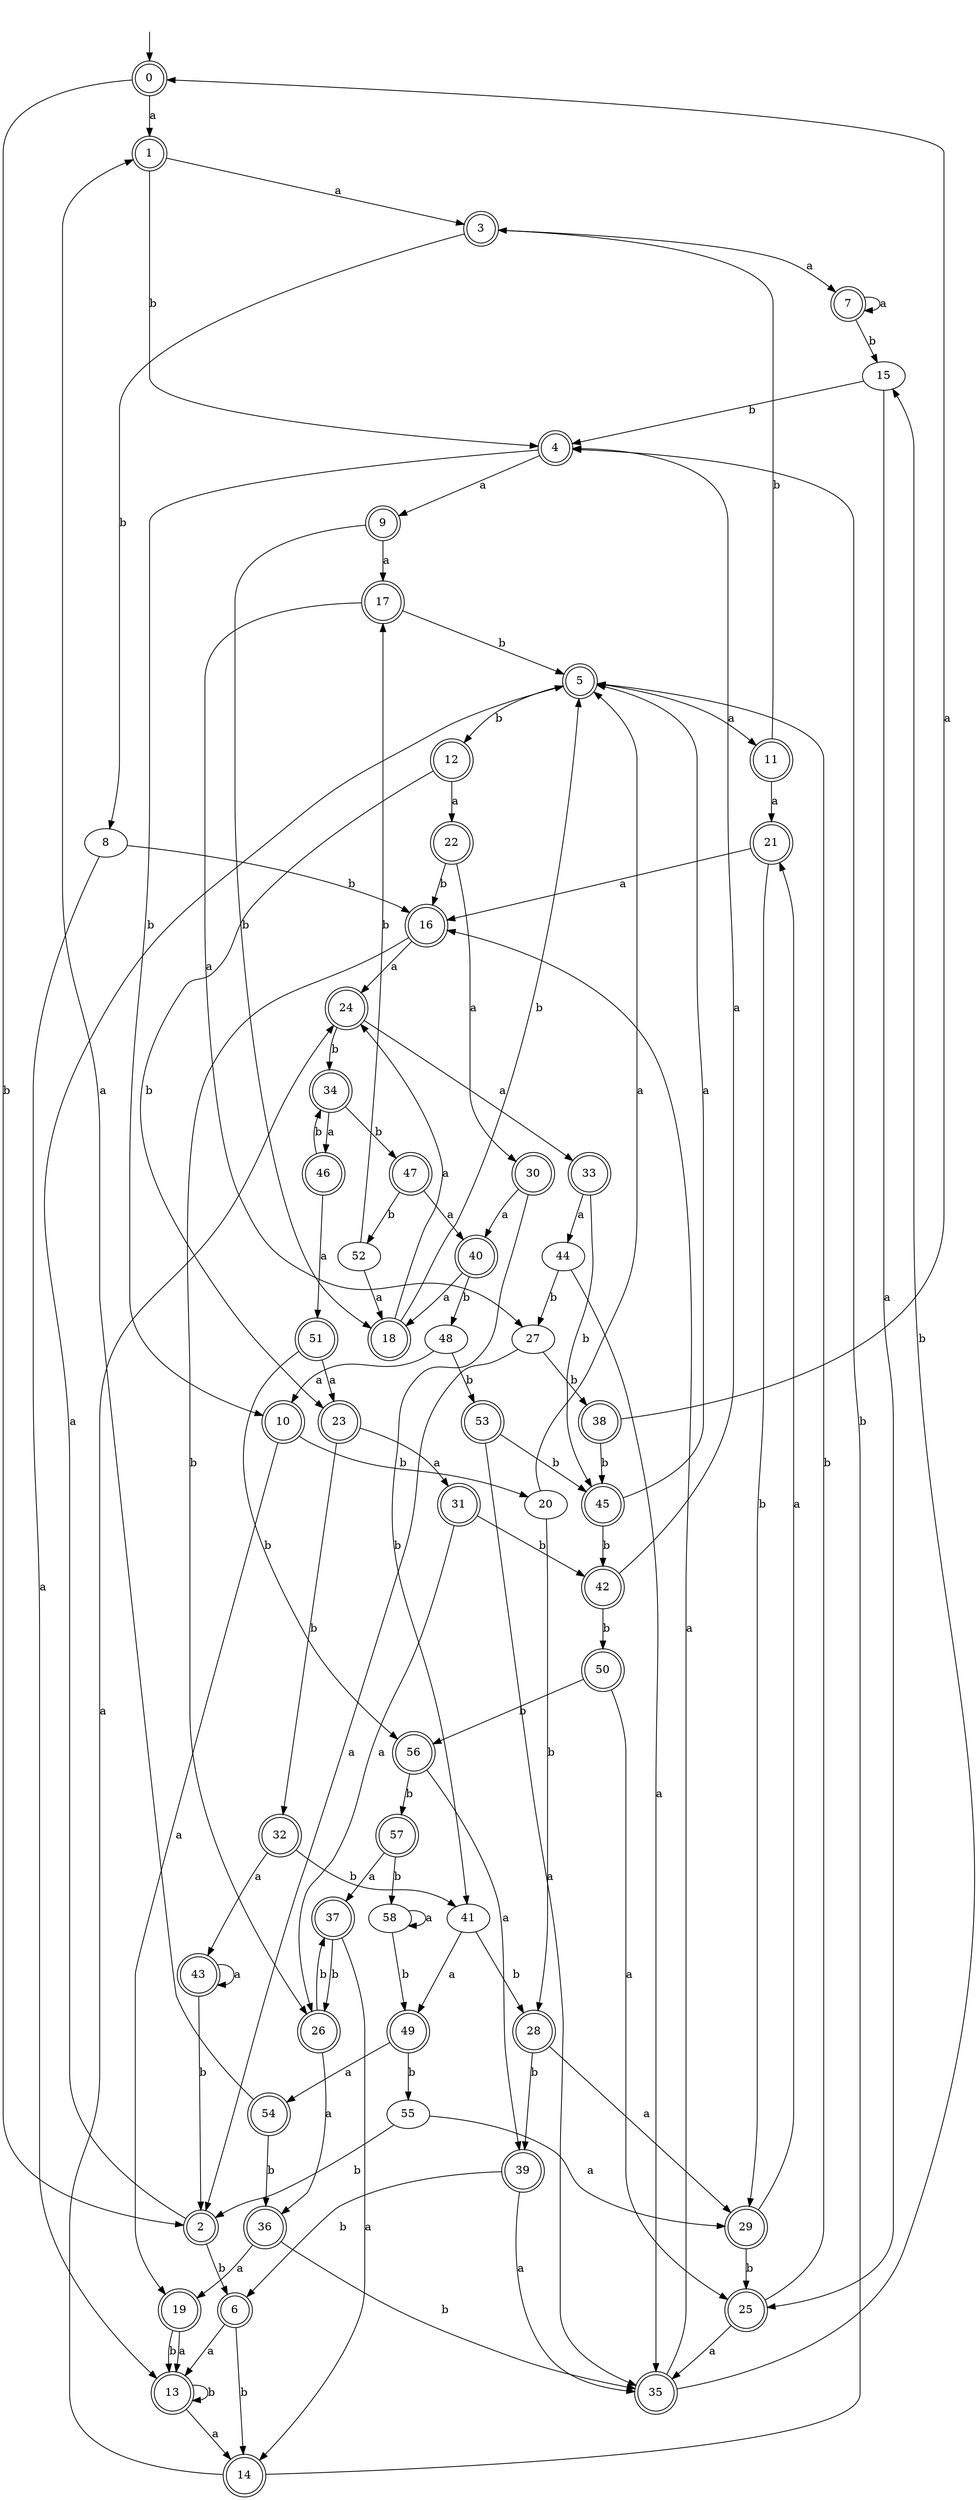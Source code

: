digraph RandomDFA {
  __start0 [label="", shape=none];
  __start0 -> 0 [label=""];
  0 [shape=circle] [shape=doublecircle]
  0 -> 1 [label="a"]
  0 -> 2 [label="b"]
  1 [shape=doublecircle]
  1 -> 3 [label="a"]
  1 -> 4 [label="b"]
  2 [shape=doublecircle]
  2 -> 5 [label="a"]
  2 -> 6 [label="b"]
  3 [shape=doublecircle]
  3 -> 7 [label="a"]
  3 -> 8 [label="b"]
  4 [shape=doublecircle]
  4 -> 9 [label="a"]
  4 -> 10 [label="b"]
  5 [shape=doublecircle]
  5 -> 11 [label="a"]
  5 -> 12 [label="b"]
  6 [shape=doublecircle]
  6 -> 13 [label="a"]
  6 -> 14 [label="b"]
  7 [shape=doublecircle]
  7 -> 7 [label="a"]
  7 -> 15 [label="b"]
  8
  8 -> 13 [label="a"]
  8 -> 16 [label="b"]
  9 [shape=doublecircle]
  9 -> 17 [label="a"]
  9 -> 18 [label="b"]
  10 [shape=doublecircle]
  10 -> 19 [label="a"]
  10 -> 20 [label="b"]
  11 [shape=doublecircle]
  11 -> 21 [label="a"]
  11 -> 3 [label="b"]
  12 [shape=doublecircle]
  12 -> 22 [label="a"]
  12 -> 23 [label="b"]
  13 [shape=doublecircle]
  13 -> 14 [label="a"]
  13 -> 13 [label="b"]
  14 [shape=doublecircle]
  14 -> 24 [label="a"]
  14 -> 4 [label="b"]
  15
  15 -> 25 [label="a"]
  15 -> 4 [label="b"]
  16 [shape=doublecircle]
  16 -> 24 [label="a"]
  16 -> 26 [label="b"]
  17 [shape=doublecircle]
  17 -> 27 [label="a"]
  17 -> 5 [label="b"]
  18 [shape=doublecircle]
  18 -> 24 [label="a"]
  18 -> 5 [label="b"]
  19 [shape=doublecircle]
  19 -> 13 [label="a"]
  19 -> 13 [label="b"]
  20
  20 -> 5 [label="a"]
  20 -> 28 [label="b"]
  21 [shape=doublecircle]
  21 -> 16 [label="a"]
  21 -> 29 [label="b"]
  22 [shape=doublecircle]
  22 -> 30 [label="a"]
  22 -> 16 [label="b"]
  23 [shape=doublecircle]
  23 -> 31 [label="a"]
  23 -> 32 [label="b"]
  24 [shape=doublecircle]
  24 -> 33 [label="a"]
  24 -> 34 [label="b"]
  25 [shape=doublecircle]
  25 -> 35 [label="a"]
  25 -> 5 [label="b"]
  26 [shape=doublecircle]
  26 -> 36 [label="a"]
  26 -> 37 [label="b"]
  27
  27 -> 2 [label="a"]
  27 -> 38 [label="b"]
  28 [shape=doublecircle]
  28 -> 29 [label="a"]
  28 -> 39 [label="b"]
  29 [shape=doublecircle]
  29 -> 21 [label="a"]
  29 -> 25 [label="b"]
  30 [shape=doublecircle]
  30 -> 40 [label="a"]
  30 -> 41 [label="b"]
  31 [shape=doublecircle]
  31 -> 26 [label="a"]
  31 -> 42 [label="b"]
  32 [shape=doublecircle]
  32 -> 43 [label="a"]
  32 -> 41 [label="b"]
  33 [shape=doublecircle]
  33 -> 44 [label="a"]
  33 -> 45 [label="b"]
  34 [shape=doublecircle]
  34 -> 46 [label="a"]
  34 -> 47 [label="b"]
  35 [shape=doublecircle]
  35 -> 16 [label="a"]
  35 -> 15 [label="b"]
  36 [shape=doublecircle]
  36 -> 19 [label="a"]
  36 -> 35 [label="b"]
  37 [shape=doublecircle]
  37 -> 14 [label="a"]
  37 -> 26 [label="b"]
  38 [shape=doublecircle]
  38 -> 0 [label="a"]
  38 -> 45 [label="b"]
  39 [shape=doublecircle]
  39 -> 35 [label="a"]
  39 -> 6 [label="b"]
  40 [shape=doublecircle]
  40 -> 18 [label="a"]
  40 -> 48 [label="b"]
  41
  41 -> 49 [label="a"]
  41 -> 28 [label="b"]
  42 [shape=doublecircle]
  42 -> 4 [label="a"]
  42 -> 50 [label="b"]
  43 [shape=doublecircle]
  43 -> 43 [label="a"]
  43 -> 2 [label="b"]
  44
  44 -> 35 [label="a"]
  44 -> 27 [label="b"]
  45 [shape=doublecircle]
  45 -> 5 [label="a"]
  45 -> 42 [label="b"]
  46 [shape=doublecircle]
  46 -> 51 [label="a"]
  46 -> 34 [label="b"]
  47 [shape=doublecircle]
  47 -> 40 [label="a"]
  47 -> 52 [label="b"]
  48
  48 -> 10 [label="a"]
  48 -> 53 [label="b"]
  49 [shape=doublecircle]
  49 -> 54 [label="a"]
  49 -> 55 [label="b"]
  50 [shape=doublecircle]
  50 -> 25 [label="a"]
  50 -> 56 [label="b"]
  51 [shape=doublecircle]
  51 -> 23 [label="a"]
  51 -> 56 [label="b"]
  52
  52 -> 18 [label="a"]
  52 -> 17 [label="b"]
  53 [shape=doublecircle]
  53 -> 35 [label="a"]
  53 -> 45 [label="b"]
  54 [shape=doublecircle]
  54 -> 1 [label="a"]
  54 -> 36 [label="b"]
  55
  55 -> 29 [label="a"]
  55 -> 2 [label="b"]
  56 [shape=doublecircle]
  56 -> 39 [label="a"]
  56 -> 57 [label="b"]
  57 [shape=doublecircle]
  57 -> 37 [label="a"]
  57 -> 58 [label="b"]
  58
  58 -> 58 [label="a"]
  58 -> 49 [label="b"]
}
